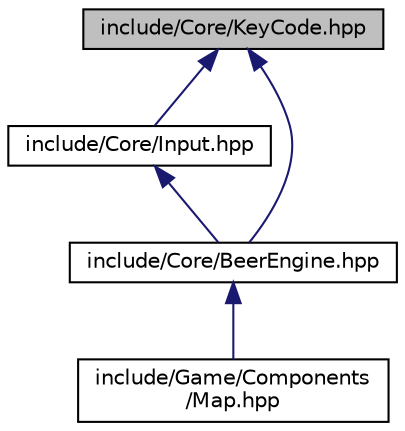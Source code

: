 digraph "include/Core/KeyCode.hpp"
{
  edge [fontname="Helvetica",fontsize="10",labelfontname="Helvetica",labelfontsize="10"];
  node [fontname="Helvetica",fontsize="10",shape=record];
  Node1 [label="include/Core/KeyCode.hpp",height=0.2,width=0.4,color="black", fillcolor="grey75", style="filled", fontcolor="black"];
  Node1 -> Node2 [dir="back",color="midnightblue",fontsize="10",style="solid"];
  Node2 [label="include/Core/Input.hpp",height=0.2,width=0.4,color="black", fillcolor="white", style="filled",URL="$_input_8hpp.html"];
  Node2 -> Node3 [dir="back",color="midnightblue",fontsize="10",style="solid"];
  Node3 [label="include/Core/BeerEngine.hpp",height=0.2,width=0.4,color="black", fillcolor="white", style="filled",URL="$_beer_engine_8hpp.html"];
  Node3 -> Node4 [dir="back",color="midnightblue",fontsize="10",style="solid"];
  Node4 [label="include/Game/Components\l/Map.hpp",height=0.2,width=0.4,color="black", fillcolor="white", style="filled",URL="$_map_8hpp.html"];
  Node1 -> Node3 [dir="back",color="midnightblue",fontsize="10",style="solid"];
}
